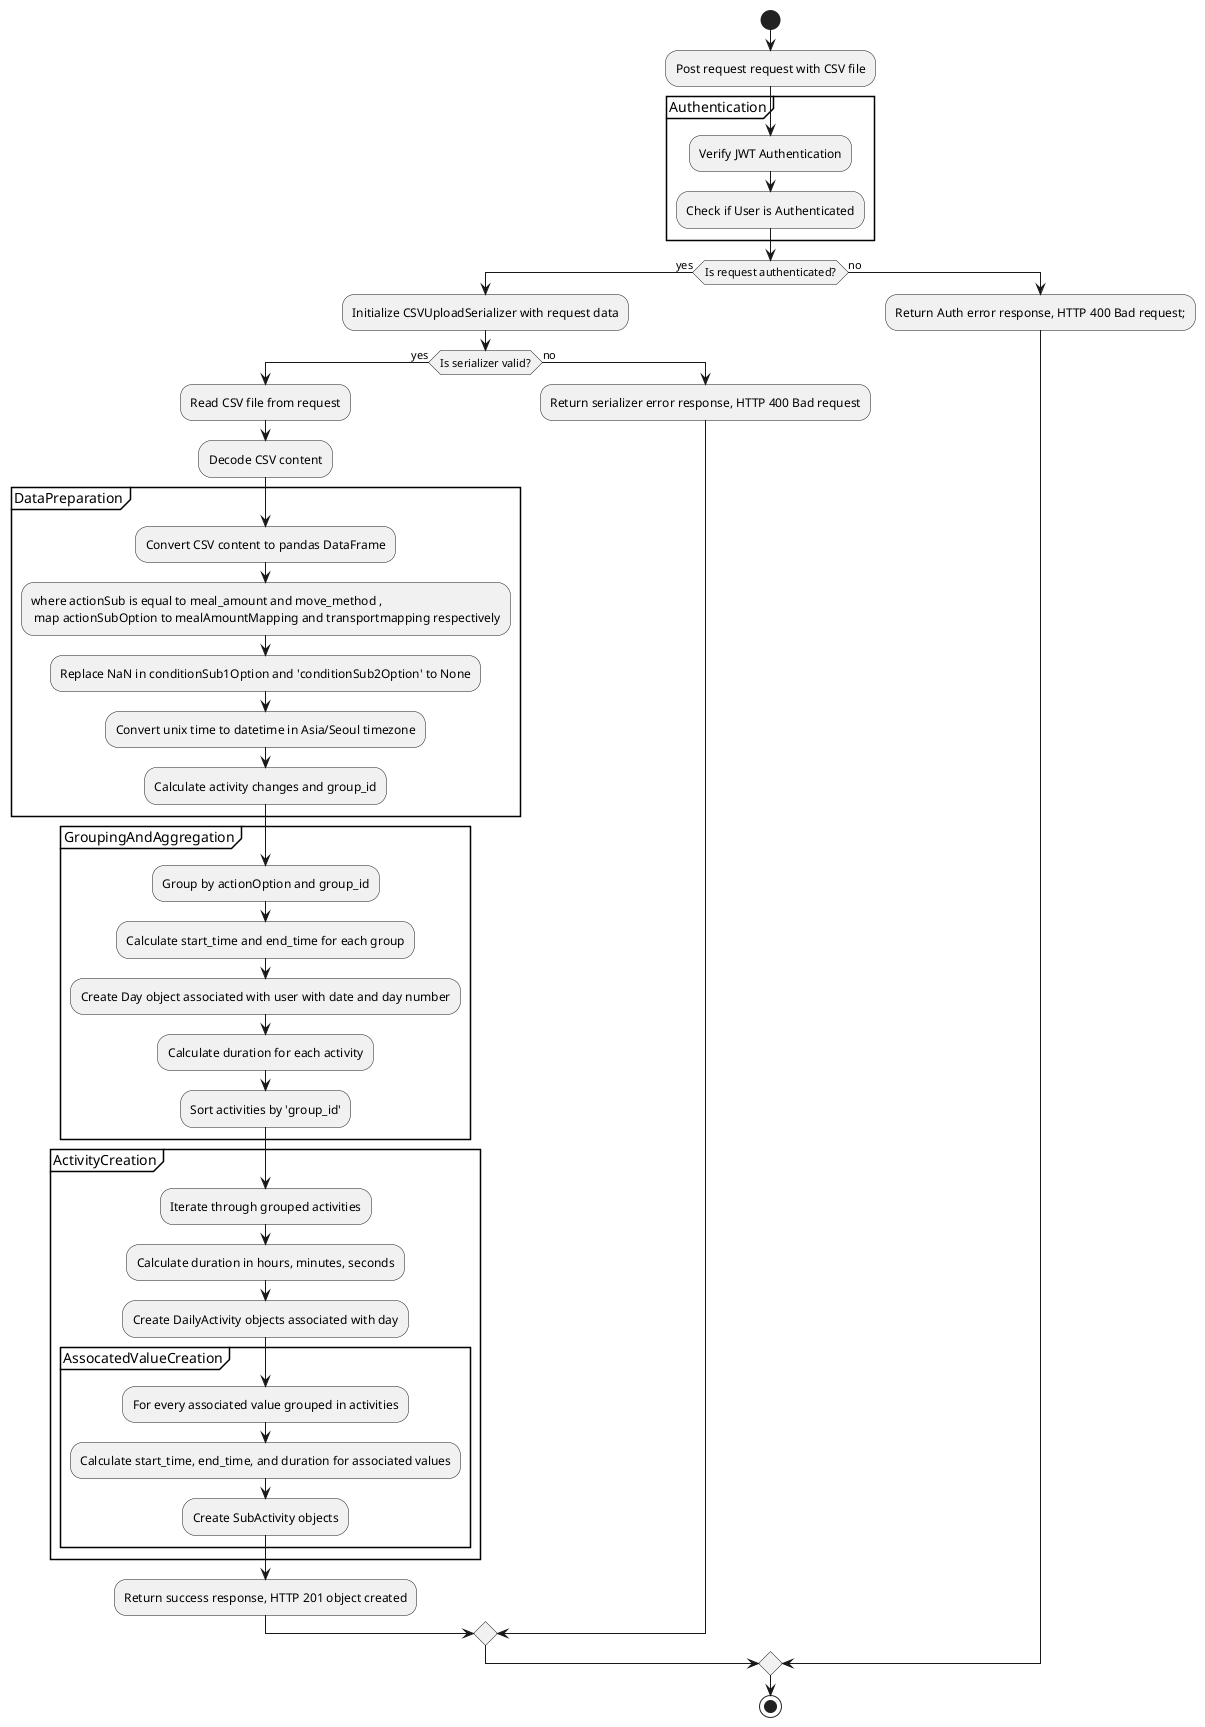 @startuml DailyActivityCSVUpload
start
:Post request request with CSV file;
partition Authentication {
    :Verify JWT Authentication;
    :Check if User is Authenticated;
}
if (Is request authenticated?) then (yes)
    :Initialize CSVUploadSerializer with request data;
    if (Is serializer valid?) then (yes)
        :Read CSV file from request;
        :Decode CSV content;
        partition DataPreparation {
            :Convert CSV content to pandas DataFrame;
            :where actionSub is equal to meal_amount and move_method ,\n map actionSubOption to mealAmountMapping and transportmapping respectively;
            :Replace NaN in conditionSub1Option and 'conditionSub2Option' to None;
            :Convert unix time to datetime in Asia/Seoul timezone;
            :Calculate activity changes and group_id;
        }
        partition GroupingAndAggregation {
            :Group by actionOption and group_id;
            :Calculate start_time and end_time for each group;
            :Create Day object associated with user with date and day number;
            :Calculate duration for each activity;
            :Sort activities by 'group_id';
        }
        partition ActivityCreation {
            :Iterate through grouped activities;
            :Calculate duration in hours, minutes, seconds;
            :Create DailyActivity objects associated with day;
            partition AssocatedValueCreation {
                :For every associated value grouped in activities;
                :Calculate start_time, end_time, and duration for associated values;
                :Create SubActivity objects;
            }
        }
        :Return success response, HTTP 201 object created;
    else (no)
        :Return serializer error response, HTTP 400 Bad request;
    endif
else (no)
    :Return Auth error response, HTTP 400 Bad request;;
endif

stop
@enduml
